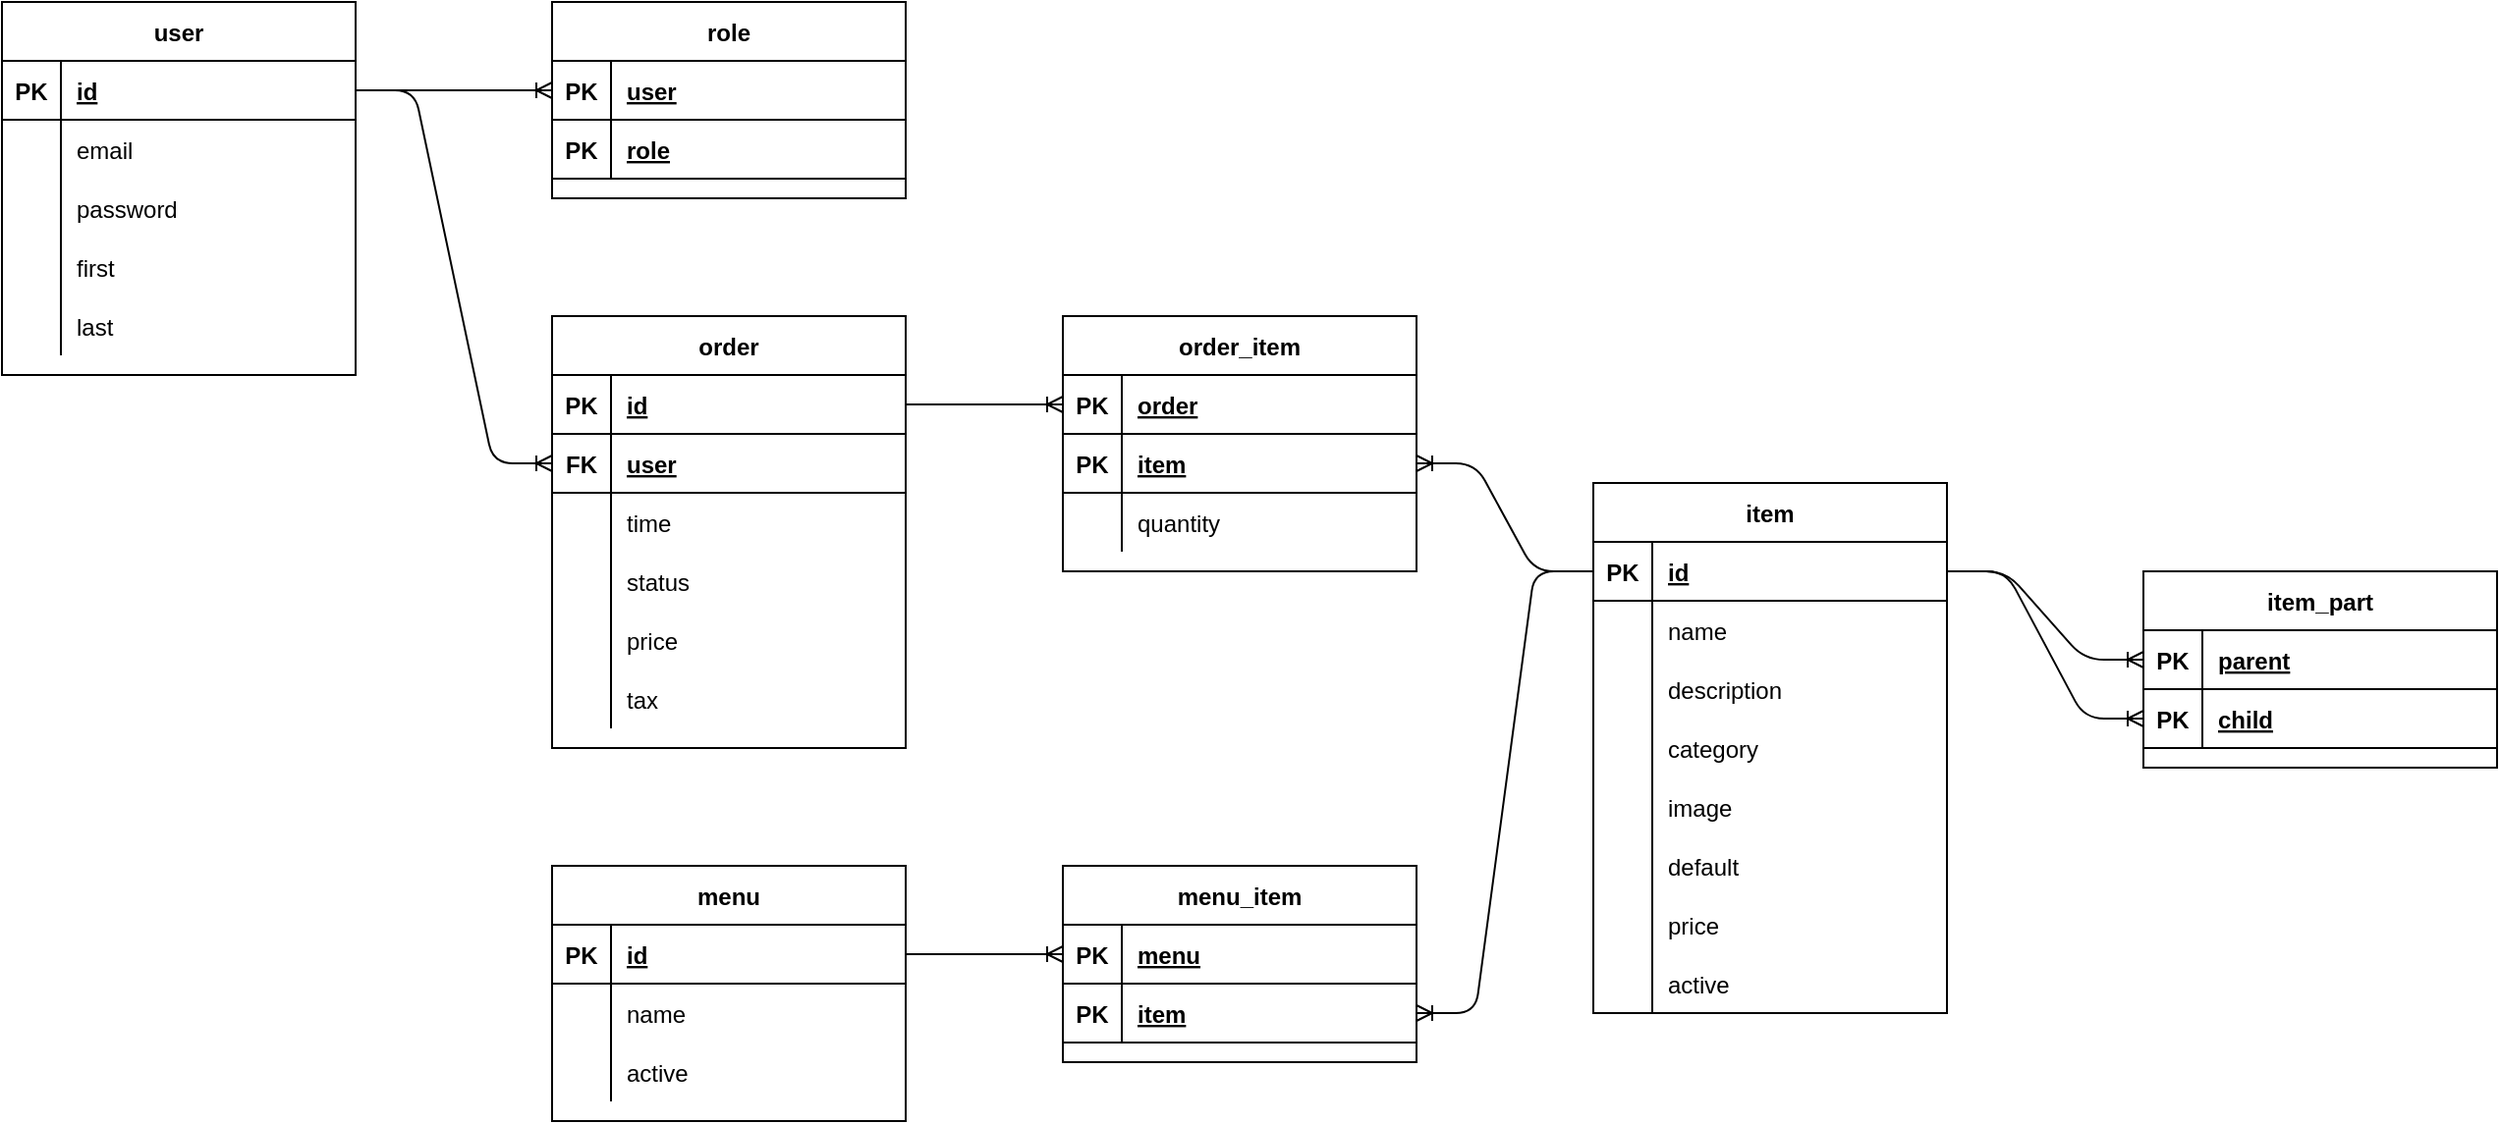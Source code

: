<mxfile version="14.5.3" type="device"><diagram id="1wV1nHB5iCKeZx3XN_5K" name="Page-1"><mxGraphModel dx="1422" dy="792" grid="1" gridSize="10" guides="1" tooltips="1" connect="1" arrows="1" fold="1" page="1" pageScale="1" pageWidth="1400" pageHeight="850" math="0" shadow="0"><root><mxCell id="0"/><mxCell id="1" parent="0"/><mxCell id="o7o3BNWKt_N_xasOUHWa-1" value="user" style="shape=table;startSize=30;container=1;collapsible=1;childLayout=tableLayout;fixedRows=1;rowLines=0;fontStyle=1;align=center;resizeLast=1;" parent="1" vertex="1"><mxGeometry x="80" y="40" width="180" height="190" as="geometry"/></mxCell><mxCell id="o7o3BNWKt_N_xasOUHWa-2" value="" style="shape=partialRectangle;collapsible=0;dropTarget=0;pointerEvents=0;fillColor=none;top=0;left=0;bottom=1;right=0;points=[[0,0.5],[1,0.5]];portConstraint=eastwest;" parent="o7o3BNWKt_N_xasOUHWa-1" vertex="1"><mxGeometry y="30" width="180" height="30" as="geometry"/></mxCell><mxCell id="o7o3BNWKt_N_xasOUHWa-3" value="PK" style="shape=partialRectangle;connectable=0;fillColor=none;top=0;left=0;bottom=0;right=0;fontStyle=1;overflow=hidden;" parent="o7o3BNWKt_N_xasOUHWa-2" vertex="1"><mxGeometry width="30" height="30" as="geometry"/></mxCell><mxCell id="o7o3BNWKt_N_xasOUHWa-4" value="id" style="shape=partialRectangle;connectable=0;fillColor=none;top=0;left=0;bottom=0;right=0;align=left;spacingLeft=6;fontStyle=5;overflow=hidden;" parent="o7o3BNWKt_N_xasOUHWa-2" vertex="1"><mxGeometry x="30" width="150" height="30" as="geometry"/></mxCell><mxCell id="o7o3BNWKt_N_xasOUHWa-5" value="" style="shape=partialRectangle;collapsible=0;dropTarget=0;pointerEvents=0;fillColor=none;top=0;left=0;bottom=0;right=0;points=[[0,0.5],[1,0.5]];portConstraint=eastwest;" parent="o7o3BNWKt_N_xasOUHWa-1" vertex="1"><mxGeometry y="60" width="180" height="30" as="geometry"/></mxCell><mxCell id="o7o3BNWKt_N_xasOUHWa-6" value="" style="shape=partialRectangle;connectable=0;fillColor=none;top=0;left=0;bottom=0;right=0;editable=1;overflow=hidden;" parent="o7o3BNWKt_N_xasOUHWa-5" vertex="1"><mxGeometry width="30" height="30" as="geometry"/></mxCell><mxCell id="o7o3BNWKt_N_xasOUHWa-7" value="email" style="shape=partialRectangle;connectable=0;fillColor=none;top=0;left=0;bottom=0;right=0;align=left;spacingLeft=6;overflow=hidden;" parent="o7o3BNWKt_N_xasOUHWa-5" vertex="1"><mxGeometry x="30" width="150" height="30" as="geometry"/></mxCell><mxCell id="D9ulH4-ayG-7KfCBfptb-1" style="shape=partialRectangle;collapsible=0;dropTarget=0;pointerEvents=0;fillColor=none;top=0;left=0;bottom=0;right=0;points=[[0,0.5],[1,0.5]];portConstraint=eastwest;" vertex="1" parent="o7o3BNWKt_N_xasOUHWa-1"><mxGeometry y="90" width="180" height="30" as="geometry"/></mxCell><mxCell id="D9ulH4-ayG-7KfCBfptb-2" style="shape=partialRectangle;connectable=0;fillColor=none;top=0;left=0;bottom=0;right=0;editable=1;overflow=hidden;" vertex="1" parent="D9ulH4-ayG-7KfCBfptb-1"><mxGeometry width="30" height="30" as="geometry"/></mxCell><mxCell id="D9ulH4-ayG-7KfCBfptb-3" value="password" style="shape=partialRectangle;connectable=0;fillColor=none;top=0;left=0;bottom=0;right=0;align=left;spacingLeft=6;overflow=hidden;" vertex="1" parent="D9ulH4-ayG-7KfCBfptb-1"><mxGeometry x="30" width="150" height="30" as="geometry"/></mxCell><mxCell id="o7o3BNWKt_N_xasOUHWa-8" value="" style="shape=partialRectangle;collapsible=0;dropTarget=0;pointerEvents=0;fillColor=none;top=0;left=0;bottom=0;right=0;points=[[0,0.5],[1,0.5]];portConstraint=eastwest;" parent="o7o3BNWKt_N_xasOUHWa-1" vertex="1"><mxGeometry y="120" width="180" height="30" as="geometry"/></mxCell><mxCell id="o7o3BNWKt_N_xasOUHWa-9" value="" style="shape=partialRectangle;connectable=0;fillColor=none;top=0;left=0;bottom=0;right=0;editable=1;overflow=hidden;" parent="o7o3BNWKt_N_xasOUHWa-8" vertex="1"><mxGeometry width="30" height="30" as="geometry"/></mxCell><mxCell id="o7o3BNWKt_N_xasOUHWa-10" value="first" style="shape=partialRectangle;connectable=0;fillColor=none;top=0;left=0;bottom=0;right=0;align=left;spacingLeft=6;overflow=hidden;" parent="o7o3BNWKt_N_xasOUHWa-8" vertex="1"><mxGeometry x="30" width="150" height="30" as="geometry"/></mxCell><mxCell id="o7o3BNWKt_N_xasOUHWa-11" value="" style="shape=partialRectangle;collapsible=0;dropTarget=0;pointerEvents=0;fillColor=none;top=0;left=0;bottom=0;right=0;points=[[0,0.5],[1,0.5]];portConstraint=eastwest;" parent="o7o3BNWKt_N_xasOUHWa-1" vertex="1"><mxGeometry y="150" width="180" height="30" as="geometry"/></mxCell><mxCell id="o7o3BNWKt_N_xasOUHWa-12" value="" style="shape=partialRectangle;connectable=0;fillColor=none;top=0;left=0;bottom=0;right=0;editable=1;overflow=hidden;" parent="o7o3BNWKt_N_xasOUHWa-11" vertex="1"><mxGeometry width="30" height="30" as="geometry"/></mxCell><mxCell id="o7o3BNWKt_N_xasOUHWa-13" value="last" style="shape=partialRectangle;connectable=0;fillColor=none;top=0;left=0;bottom=0;right=0;align=left;spacingLeft=6;overflow=hidden;" parent="o7o3BNWKt_N_xasOUHWa-11" vertex="1"><mxGeometry x="30" width="150" height="30" as="geometry"/></mxCell><mxCell id="o7o3BNWKt_N_xasOUHWa-14" value="role" style="shape=table;startSize=30;container=1;collapsible=1;childLayout=tableLayout;fixedRows=1;rowLines=0;fontStyle=1;align=center;resizeLast=1;" parent="1" vertex="1"><mxGeometry x="360" y="40" width="180" height="100" as="geometry"/></mxCell><mxCell id="o7o3BNWKt_N_xasOUHWa-15" value="" style="shape=partialRectangle;collapsible=0;dropTarget=0;pointerEvents=0;fillColor=none;top=0;left=0;bottom=1;right=0;points=[[0,0.5],[1,0.5]];portConstraint=eastwest;" parent="o7o3BNWKt_N_xasOUHWa-14" vertex="1"><mxGeometry y="30" width="180" height="30" as="geometry"/></mxCell><mxCell id="o7o3BNWKt_N_xasOUHWa-16" value="PK" style="shape=partialRectangle;connectable=0;fillColor=none;top=0;left=0;bottom=0;right=0;fontStyle=1;overflow=hidden;" parent="o7o3BNWKt_N_xasOUHWa-15" vertex="1"><mxGeometry width="30" height="30" as="geometry"/></mxCell><mxCell id="o7o3BNWKt_N_xasOUHWa-17" value="user" style="shape=partialRectangle;connectable=0;fillColor=none;top=0;left=0;bottom=0;right=0;align=left;spacingLeft=6;fontStyle=5;overflow=hidden;" parent="o7o3BNWKt_N_xasOUHWa-15" vertex="1"><mxGeometry x="30" width="150" height="30" as="geometry"/></mxCell><mxCell id="o7o3BNWKt_N_xasOUHWa-27" style="shape=partialRectangle;collapsible=0;dropTarget=0;pointerEvents=0;fillColor=none;top=0;left=0;bottom=1;right=0;points=[[0,0.5],[1,0.5]];portConstraint=eastwest;" parent="o7o3BNWKt_N_xasOUHWa-14" vertex="1"><mxGeometry y="60" width="180" height="30" as="geometry"/></mxCell><mxCell id="o7o3BNWKt_N_xasOUHWa-28" value="PK" style="shape=partialRectangle;connectable=0;fillColor=none;top=0;left=0;bottom=0;right=0;fontStyle=1;overflow=hidden;" parent="o7o3BNWKt_N_xasOUHWa-27" vertex="1"><mxGeometry width="30" height="30" as="geometry"/></mxCell><mxCell id="o7o3BNWKt_N_xasOUHWa-29" value="role" style="shape=partialRectangle;connectable=0;fillColor=none;top=0;left=0;bottom=0;right=0;align=left;spacingLeft=6;fontStyle=5;overflow=hidden;" parent="o7o3BNWKt_N_xasOUHWa-27" vertex="1"><mxGeometry x="30" width="150" height="30" as="geometry"/></mxCell><mxCell id="o7o3BNWKt_N_xasOUHWa-30" value="order" style="shape=table;startSize=30;container=1;collapsible=1;childLayout=tableLayout;fixedRows=1;rowLines=0;fontStyle=1;align=center;resizeLast=1;" parent="1" vertex="1"><mxGeometry x="360" y="200" width="180" height="220" as="geometry"/></mxCell><mxCell id="o7o3BNWKt_N_xasOUHWa-31" value="" style="shape=partialRectangle;collapsible=0;dropTarget=0;pointerEvents=0;fillColor=none;top=0;left=0;bottom=1;right=0;points=[[0,0.5],[1,0.5]];portConstraint=eastwest;" parent="o7o3BNWKt_N_xasOUHWa-30" vertex="1"><mxGeometry y="30" width="180" height="30" as="geometry"/></mxCell><mxCell id="o7o3BNWKt_N_xasOUHWa-32" value="PK" style="shape=partialRectangle;connectable=0;fillColor=none;top=0;left=0;bottom=0;right=0;fontStyle=1;overflow=hidden;" parent="o7o3BNWKt_N_xasOUHWa-31" vertex="1"><mxGeometry width="30" height="30" as="geometry"/></mxCell><mxCell id="o7o3BNWKt_N_xasOUHWa-33" value="id" style="shape=partialRectangle;connectable=0;fillColor=none;top=0;left=0;bottom=0;right=0;align=left;spacingLeft=6;fontStyle=5;overflow=hidden;" parent="o7o3BNWKt_N_xasOUHWa-31" vertex="1"><mxGeometry x="30" width="150" height="30" as="geometry"/></mxCell><mxCell id="o7o3BNWKt_N_xasOUHWa-43" style="shape=partialRectangle;collapsible=0;dropTarget=0;pointerEvents=0;fillColor=none;top=0;left=0;bottom=1;right=0;points=[[0,0.5],[1,0.5]];portConstraint=eastwest;" parent="o7o3BNWKt_N_xasOUHWa-30" vertex="1"><mxGeometry y="60" width="180" height="30" as="geometry"/></mxCell><mxCell id="o7o3BNWKt_N_xasOUHWa-44" value="FK" style="shape=partialRectangle;connectable=0;fillColor=none;top=0;left=0;bottom=0;right=0;fontStyle=1;overflow=hidden;" parent="o7o3BNWKt_N_xasOUHWa-43" vertex="1"><mxGeometry width="30" height="30" as="geometry"/></mxCell><mxCell id="o7o3BNWKt_N_xasOUHWa-45" value="user" style="shape=partialRectangle;connectable=0;fillColor=none;top=0;left=0;bottom=0;right=0;align=left;spacingLeft=6;fontStyle=5;overflow=hidden;" parent="o7o3BNWKt_N_xasOUHWa-43" vertex="1"><mxGeometry x="30" width="150" height="30" as="geometry"/></mxCell><mxCell id="o7o3BNWKt_N_xasOUHWa-34" value="" style="shape=partialRectangle;collapsible=0;dropTarget=0;pointerEvents=0;fillColor=none;top=0;left=0;bottom=0;right=0;points=[[0,0.5],[1,0.5]];portConstraint=eastwest;" parent="o7o3BNWKt_N_xasOUHWa-30" vertex="1"><mxGeometry y="90" width="180" height="30" as="geometry"/></mxCell><mxCell id="o7o3BNWKt_N_xasOUHWa-35" value="" style="shape=partialRectangle;connectable=0;fillColor=none;top=0;left=0;bottom=0;right=0;editable=1;overflow=hidden;" parent="o7o3BNWKt_N_xasOUHWa-34" vertex="1"><mxGeometry width="30" height="30" as="geometry"/></mxCell><mxCell id="o7o3BNWKt_N_xasOUHWa-36" value="time" style="shape=partialRectangle;connectable=0;fillColor=none;top=0;left=0;bottom=0;right=0;align=left;spacingLeft=6;overflow=hidden;" parent="o7o3BNWKt_N_xasOUHWa-34" vertex="1"><mxGeometry x="30" width="150" height="30" as="geometry"/></mxCell><mxCell id="o7o3BNWKt_N_xasOUHWa-37" value="" style="shape=partialRectangle;collapsible=0;dropTarget=0;pointerEvents=0;fillColor=none;top=0;left=0;bottom=0;right=0;points=[[0,0.5],[1,0.5]];portConstraint=eastwest;" parent="o7o3BNWKt_N_xasOUHWa-30" vertex="1"><mxGeometry y="120" width="180" height="30" as="geometry"/></mxCell><mxCell id="o7o3BNWKt_N_xasOUHWa-38" value="" style="shape=partialRectangle;connectable=0;fillColor=none;top=0;left=0;bottom=0;right=0;editable=1;overflow=hidden;" parent="o7o3BNWKt_N_xasOUHWa-37" vertex="1"><mxGeometry width="30" height="30" as="geometry"/></mxCell><mxCell id="o7o3BNWKt_N_xasOUHWa-39" value="status" style="shape=partialRectangle;connectable=0;fillColor=none;top=0;left=0;bottom=0;right=0;align=left;spacingLeft=6;overflow=hidden;" parent="o7o3BNWKt_N_xasOUHWa-37" vertex="1"><mxGeometry x="30" width="150" height="30" as="geometry"/></mxCell><mxCell id="o7o3BNWKt_N_xasOUHWa-40" value="" style="shape=partialRectangle;collapsible=0;dropTarget=0;pointerEvents=0;fillColor=none;top=0;left=0;bottom=0;right=0;points=[[0,0.5],[1,0.5]];portConstraint=eastwest;" parent="o7o3BNWKt_N_xasOUHWa-30" vertex="1"><mxGeometry y="150" width="180" height="30" as="geometry"/></mxCell><mxCell id="o7o3BNWKt_N_xasOUHWa-41" value="" style="shape=partialRectangle;connectable=0;fillColor=none;top=0;left=0;bottom=0;right=0;editable=1;overflow=hidden;" parent="o7o3BNWKt_N_xasOUHWa-40" vertex="1"><mxGeometry width="30" height="30" as="geometry"/></mxCell><mxCell id="o7o3BNWKt_N_xasOUHWa-42" value="price" style="shape=partialRectangle;connectable=0;fillColor=none;top=0;left=0;bottom=0;right=0;align=left;spacingLeft=6;overflow=hidden;" parent="o7o3BNWKt_N_xasOUHWa-40" vertex="1"><mxGeometry x="30" width="150" height="30" as="geometry"/></mxCell><mxCell id="o7o3BNWKt_N_xasOUHWa-46" style="shape=partialRectangle;collapsible=0;dropTarget=0;pointerEvents=0;fillColor=none;top=0;left=0;bottom=0;right=0;points=[[0,0.5],[1,0.5]];portConstraint=eastwest;" parent="o7o3BNWKt_N_xasOUHWa-30" vertex="1"><mxGeometry y="180" width="180" height="30" as="geometry"/></mxCell><mxCell id="o7o3BNWKt_N_xasOUHWa-47" style="shape=partialRectangle;connectable=0;fillColor=none;top=0;left=0;bottom=0;right=0;editable=1;overflow=hidden;" parent="o7o3BNWKt_N_xasOUHWa-46" vertex="1"><mxGeometry width="30" height="30" as="geometry"/></mxCell><mxCell id="o7o3BNWKt_N_xasOUHWa-48" value="tax" style="shape=partialRectangle;connectable=0;fillColor=none;top=0;left=0;bottom=0;right=0;align=left;spacingLeft=6;overflow=hidden;" parent="o7o3BNWKt_N_xasOUHWa-46" vertex="1"><mxGeometry x="30" width="150" height="30" as="geometry"/></mxCell><mxCell id="o7o3BNWKt_N_xasOUHWa-65" value="menu_item" style="shape=table;startSize=30;container=1;collapsible=1;childLayout=tableLayout;fixedRows=1;rowLines=0;fontStyle=1;align=center;resizeLast=1;" parent="1" vertex="1"><mxGeometry x="620" y="480" width="180" height="100" as="geometry"/></mxCell><mxCell id="o7o3BNWKt_N_xasOUHWa-66" value="" style="shape=partialRectangle;collapsible=0;dropTarget=0;pointerEvents=0;fillColor=none;top=0;left=0;bottom=1;right=0;points=[[0,0.5],[1,0.5]];portConstraint=eastwest;" parent="o7o3BNWKt_N_xasOUHWa-65" vertex="1"><mxGeometry y="30" width="180" height="30" as="geometry"/></mxCell><mxCell id="o7o3BNWKt_N_xasOUHWa-67" value="PK" style="shape=partialRectangle;connectable=0;fillColor=none;top=0;left=0;bottom=0;right=0;fontStyle=1;overflow=hidden;" parent="o7o3BNWKt_N_xasOUHWa-66" vertex="1"><mxGeometry width="30" height="30" as="geometry"/></mxCell><mxCell id="o7o3BNWKt_N_xasOUHWa-68" value="menu" style="shape=partialRectangle;connectable=0;fillColor=none;top=0;left=0;bottom=0;right=0;align=left;spacingLeft=6;fontStyle=5;overflow=hidden;" parent="o7o3BNWKt_N_xasOUHWa-66" vertex="1"><mxGeometry x="30" width="150" height="30" as="geometry"/></mxCell><mxCell id="o7o3BNWKt_N_xasOUHWa-69" style="shape=partialRectangle;collapsible=0;dropTarget=0;pointerEvents=0;fillColor=none;top=0;left=0;bottom=1;right=0;points=[[0,0.5],[1,0.5]];portConstraint=eastwest;" parent="o7o3BNWKt_N_xasOUHWa-65" vertex="1"><mxGeometry y="60" width="180" height="30" as="geometry"/></mxCell><mxCell id="o7o3BNWKt_N_xasOUHWa-70" value="PK" style="shape=partialRectangle;connectable=0;fillColor=none;top=0;left=0;bottom=0;right=0;fontStyle=1;overflow=hidden;" parent="o7o3BNWKt_N_xasOUHWa-69" vertex="1"><mxGeometry width="30" height="30" as="geometry"/></mxCell><mxCell id="o7o3BNWKt_N_xasOUHWa-71" value="item" style="shape=partialRectangle;connectable=0;fillColor=none;top=0;left=0;bottom=0;right=0;align=left;spacingLeft=6;fontStyle=5;overflow=hidden;" parent="o7o3BNWKt_N_xasOUHWa-69" vertex="1"><mxGeometry x="30" width="150" height="30" as="geometry"/></mxCell><mxCell id="o7o3BNWKt_N_xasOUHWa-72" value="item" style="shape=table;startSize=30;container=1;collapsible=1;childLayout=tableLayout;fixedRows=1;rowLines=0;fontStyle=1;align=center;resizeLast=1;" parent="1" vertex="1"><mxGeometry x="890" y="285" width="180" height="270" as="geometry"/></mxCell><mxCell id="o7o3BNWKt_N_xasOUHWa-73" value="" style="shape=partialRectangle;collapsible=0;dropTarget=0;pointerEvents=0;fillColor=none;top=0;left=0;bottom=1;right=0;points=[[0,0.5],[1,0.5]];portConstraint=eastwest;" parent="o7o3BNWKt_N_xasOUHWa-72" vertex="1"><mxGeometry y="30" width="180" height="30" as="geometry"/></mxCell><mxCell id="o7o3BNWKt_N_xasOUHWa-74" value="PK" style="shape=partialRectangle;connectable=0;fillColor=none;top=0;left=0;bottom=0;right=0;fontStyle=1;overflow=hidden;" parent="o7o3BNWKt_N_xasOUHWa-73" vertex="1"><mxGeometry width="30" height="30" as="geometry"/></mxCell><mxCell id="o7o3BNWKt_N_xasOUHWa-75" value="id" style="shape=partialRectangle;connectable=0;fillColor=none;top=0;left=0;bottom=0;right=0;align=left;spacingLeft=6;fontStyle=5;overflow=hidden;" parent="o7o3BNWKt_N_xasOUHWa-73" vertex="1"><mxGeometry x="30" width="150" height="30" as="geometry"/></mxCell><mxCell id="o7o3BNWKt_N_xasOUHWa-76" value="" style="shape=partialRectangle;collapsible=0;dropTarget=0;pointerEvents=0;fillColor=none;top=0;left=0;bottom=0;right=0;points=[[0,0.5],[1,0.5]];portConstraint=eastwest;" parent="o7o3BNWKt_N_xasOUHWa-72" vertex="1"><mxGeometry y="60" width="180" height="30" as="geometry"/></mxCell><mxCell id="o7o3BNWKt_N_xasOUHWa-77" value="" style="shape=partialRectangle;connectable=0;fillColor=none;top=0;left=0;bottom=0;right=0;editable=1;overflow=hidden;" parent="o7o3BNWKt_N_xasOUHWa-76" vertex="1"><mxGeometry width="30" height="30" as="geometry"/></mxCell><mxCell id="o7o3BNWKt_N_xasOUHWa-78" value="name" style="shape=partialRectangle;connectable=0;fillColor=none;top=0;left=0;bottom=0;right=0;align=left;spacingLeft=6;overflow=hidden;" parent="o7o3BNWKt_N_xasOUHWa-76" vertex="1"><mxGeometry x="30" width="150" height="30" as="geometry"/></mxCell><mxCell id="D9ulH4-ayG-7KfCBfptb-22" style="shape=partialRectangle;collapsible=0;dropTarget=0;pointerEvents=0;fillColor=none;top=0;left=0;bottom=0;right=0;points=[[0,0.5],[1,0.5]];portConstraint=eastwest;" vertex="1" parent="o7o3BNWKt_N_xasOUHWa-72"><mxGeometry y="90" width="180" height="30" as="geometry"/></mxCell><mxCell id="D9ulH4-ayG-7KfCBfptb-23" style="shape=partialRectangle;connectable=0;fillColor=none;top=0;left=0;bottom=0;right=0;editable=1;overflow=hidden;" vertex="1" parent="D9ulH4-ayG-7KfCBfptb-22"><mxGeometry width="30" height="30" as="geometry"/></mxCell><mxCell id="D9ulH4-ayG-7KfCBfptb-24" value="description" style="shape=partialRectangle;connectable=0;fillColor=none;top=0;left=0;bottom=0;right=0;align=left;spacingLeft=6;overflow=hidden;" vertex="1" parent="D9ulH4-ayG-7KfCBfptb-22"><mxGeometry x="30" width="150" height="30" as="geometry"/></mxCell><mxCell id="o7o3BNWKt_N_xasOUHWa-79" value="" style="shape=partialRectangle;collapsible=0;dropTarget=0;pointerEvents=0;fillColor=none;top=0;left=0;bottom=0;right=0;points=[[0,0.5],[1,0.5]];portConstraint=eastwest;" parent="o7o3BNWKt_N_xasOUHWa-72" vertex="1"><mxGeometry y="120" width="180" height="30" as="geometry"/></mxCell><mxCell id="o7o3BNWKt_N_xasOUHWa-80" value="" style="shape=partialRectangle;connectable=0;fillColor=none;top=0;left=0;bottom=0;right=0;editable=1;overflow=hidden;" parent="o7o3BNWKt_N_xasOUHWa-79" vertex="1"><mxGeometry width="30" height="30" as="geometry"/></mxCell><mxCell id="o7o3BNWKt_N_xasOUHWa-81" value="category" style="shape=partialRectangle;connectable=0;fillColor=none;top=0;left=0;bottom=0;right=0;align=left;spacingLeft=6;overflow=hidden;" parent="o7o3BNWKt_N_xasOUHWa-79" vertex="1"><mxGeometry x="30" width="150" height="30" as="geometry"/></mxCell><mxCell id="o7o3BNWKt_N_xasOUHWa-140" style="shape=partialRectangle;collapsible=0;dropTarget=0;pointerEvents=0;fillColor=none;top=0;left=0;bottom=0;right=0;points=[[0,0.5],[1,0.5]];portConstraint=eastwest;" parent="o7o3BNWKt_N_xasOUHWa-72" vertex="1"><mxGeometry y="150" width="180" height="30" as="geometry"/></mxCell><mxCell id="o7o3BNWKt_N_xasOUHWa-141" style="shape=partialRectangle;connectable=0;fillColor=none;top=0;left=0;bottom=0;right=0;editable=1;overflow=hidden;" parent="o7o3BNWKt_N_xasOUHWa-140" vertex="1"><mxGeometry width="30" height="30" as="geometry"/></mxCell><mxCell id="o7o3BNWKt_N_xasOUHWa-142" value="image" style="shape=partialRectangle;connectable=0;fillColor=none;top=0;left=0;bottom=0;right=0;align=left;spacingLeft=6;overflow=hidden;" parent="o7o3BNWKt_N_xasOUHWa-140" vertex="1"><mxGeometry x="30" width="150" height="30" as="geometry"/></mxCell><mxCell id="o7o3BNWKt_N_xasOUHWa-137" style="shape=partialRectangle;collapsible=0;dropTarget=0;pointerEvents=0;fillColor=none;top=0;left=0;bottom=0;right=0;points=[[0,0.5],[1,0.5]];portConstraint=eastwest;" parent="o7o3BNWKt_N_xasOUHWa-72" vertex="1"><mxGeometry y="180" width="180" height="30" as="geometry"/></mxCell><mxCell id="o7o3BNWKt_N_xasOUHWa-138" style="shape=partialRectangle;connectable=0;fillColor=none;top=0;left=0;bottom=0;right=0;editable=1;overflow=hidden;" parent="o7o3BNWKt_N_xasOUHWa-137" vertex="1"><mxGeometry width="30" height="30" as="geometry"/></mxCell><mxCell id="o7o3BNWKt_N_xasOUHWa-139" value="default" style="shape=partialRectangle;connectable=0;fillColor=none;top=0;left=0;bottom=0;right=0;align=left;spacingLeft=6;overflow=hidden;" parent="o7o3BNWKt_N_xasOUHWa-137" vertex="1"><mxGeometry x="30" width="150" height="30" as="geometry"/></mxCell><mxCell id="o7o3BNWKt_N_xasOUHWa-82" value="" style="shape=partialRectangle;collapsible=0;dropTarget=0;pointerEvents=0;fillColor=none;top=0;left=0;bottom=0;right=0;points=[[0,0.5],[1,0.5]];portConstraint=eastwest;" parent="o7o3BNWKt_N_xasOUHWa-72" vertex="1"><mxGeometry y="210" width="180" height="30" as="geometry"/></mxCell><mxCell id="o7o3BNWKt_N_xasOUHWa-83" value="" style="shape=partialRectangle;connectable=0;fillColor=none;top=0;left=0;bottom=0;right=0;editable=1;overflow=hidden;" parent="o7o3BNWKt_N_xasOUHWa-82" vertex="1"><mxGeometry width="30" height="30" as="geometry"/></mxCell><mxCell id="o7o3BNWKt_N_xasOUHWa-84" value="price" style="shape=partialRectangle;connectable=0;fillColor=none;top=0;left=0;bottom=0;right=0;align=left;spacingLeft=6;overflow=hidden;" parent="o7o3BNWKt_N_xasOUHWa-82" vertex="1"><mxGeometry x="30" width="150" height="30" as="geometry"/></mxCell><mxCell id="o7o3BNWKt_N_xasOUHWa-125" style="shape=partialRectangle;collapsible=0;dropTarget=0;pointerEvents=0;fillColor=none;top=0;left=0;bottom=0;right=0;points=[[0,0.5],[1,0.5]];portConstraint=eastwest;" parent="o7o3BNWKt_N_xasOUHWa-72" vertex="1"><mxGeometry y="240" width="180" height="30" as="geometry"/></mxCell><mxCell id="o7o3BNWKt_N_xasOUHWa-126" style="shape=partialRectangle;connectable=0;fillColor=none;top=0;left=0;bottom=0;right=0;editable=1;overflow=hidden;" parent="o7o3BNWKt_N_xasOUHWa-125" vertex="1"><mxGeometry width="30" height="30" as="geometry"/></mxCell><mxCell id="o7o3BNWKt_N_xasOUHWa-127" value="active" style="shape=partialRectangle;connectable=0;fillColor=none;top=0;left=0;bottom=0;right=0;align=left;spacingLeft=6;overflow=hidden;" parent="o7o3BNWKt_N_xasOUHWa-125" vertex="1"><mxGeometry x="30" width="150" height="30" as="geometry"/></mxCell><mxCell id="o7o3BNWKt_N_xasOUHWa-88" value="order_item" style="shape=table;startSize=30;container=1;collapsible=1;childLayout=tableLayout;fixedRows=1;rowLines=0;fontStyle=1;align=center;resizeLast=1;" parent="1" vertex="1"><mxGeometry x="620" y="200" width="180" height="130" as="geometry"/></mxCell><mxCell id="o7o3BNWKt_N_xasOUHWa-89" value="" style="shape=partialRectangle;collapsible=0;dropTarget=0;pointerEvents=0;fillColor=none;top=0;left=0;bottom=1;right=0;points=[[0,0.5],[1,0.5]];portConstraint=eastwest;" parent="o7o3BNWKt_N_xasOUHWa-88" vertex="1"><mxGeometry y="30" width="180" height="30" as="geometry"/></mxCell><mxCell id="o7o3BNWKt_N_xasOUHWa-90" value="PK" style="shape=partialRectangle;connectable=0;fillColor=none;top=0;left=0;bottom=0;right=0;fontStyle=1;overflow=hidden;" parent="o7o3BNWKt_N_xasOUHWa-89" vertex="1"><mxGeometry width="30" height="30" as="geometry"/></mxCell><mxCell id="o7o3BNWKt_N_xasOUHWa-91" value="order" style="shape=partialRectangle;connectable=0;fillColor=none;top=0;left=0;bottom=0;right=0;align=left;spacingLeft=6;fontStyle=5;overflow=hidden;" parent="o7o3BNWKt_N_xasOUHWa-89" vertex="1"><mxGeometry x="30" width="150" height="30" as="geometry"/></mxCell><mxCell id="o7o3BNWKt_N_xasOUHWa-101" style="shape=partialRectangle;collapsible=0;dropTarget=0;pointerEvents=0;fillColor=none;top=0;left=0;bottom=1;right=0;points=[[0,0.5],[1,0.5]];portConstraint=eastwest;" parent="o7o3BNWKt_N_xasOUHWa-88" vertex="1"><mxGeometry y="60" width="180" height="30" as="geometry"/></mxCell><mxCell id="o7o3BNWKt_N_xasOUHWa-102" value="PK" style="shape=partialRectangle;connectable=0;fillColor=none;top=0;left=0;bottom=0;right=0;fontStyle=1;overflow=hidden;" parent="o7o3BNWKt_N_xasOUHWa-101" vertex="1"><mxGeometry width="30" height="30" as="geometry"/></mxCell><mxCell id="o7o3BNWKt_N_xasOUHWa-103" value="item" style="shape=partialRectangle;connectable=0;fillColor=none;top=0;left=0;bottom=0;right=0;align=left;spacingLeft=6;fontStyle=5;overflow=hidden;" parent="o7o3BNWKt_N_xasOUHWa-101" vertex="1"><mxGeometry x="30" width="150" height="30" as="geometry"/></mxCell><mxCell id="o7o3BNWKt_N_xasOUHWa-98" value="" style="shape=partialRectangle;collapsible=0;dropTarget=0;pointerEvents=0;fillColor=none;top=0;left=0;bottom=0;right=0;points=[[0,0.5],[1,0.5]];portConstraint=eastwest;" parent="o7o3BNWKt_N_xasOUHWa-88" vertex="1"><mxGeometry y="90" width="180" height="30" as="geometry"/></mxCell><mxCell id="o7o3BNWKt_N_xasOUHWa-99" value="" style="shape=partialRectangle;connectable=0;fillColor=none;top=0;left=0;bottom=0;right=0;editable=1;overflow=hidden;" parent="o7o3BNWKt_N_xasOUHWa-98" vertex="1"><mxGeometry width="30" height="30" as="geometry"/></mxCell><mxCell id="o7o3BNWKt_N_xasOUHWa-100" value="quantity" style="shape=partialRectangle;connectable=0;fillColor=none;top=0;left=0;bottom=0;right=0;align=left;spacingLeft=6;overflow=hidden;" parent="o7o3BNWKt_N_xasOUHWa-98" vertex="1"><mxGeometry x="30" width="150" height="30" as="geometry"/></mxCell><mxCell id="o7o3BNWKt_N_xasOUHWa-110" value="" style="edgeStyle=entityRelationEdgeStyle;fontSize=12;html=1;endArrow=ERoneToMany;exitX=1;exitY=0.5;exitDx=0;exitDy=0;entryX=0;entryY=0.5;entryDx=0;entryDy=0;" parent="1" source="o7o3BNWKt_N_xasOUHWa-2" target="o7o3BNWKt_N_xasOUHWa-15" edge="1"><mxGeometry width="100" height="100" relative="1" as="geometry"><mxPoint x="300" y="440" as="sourcePoint"/><mxPoint x="400" y="340" as="targetPoint"/></mxGeometry></mxCell><mxCell id="o7o3BNWKt_N_xasOUHWa-111" value="" style="edgeStyle=entityRelationEdgeStyle;fontSize=12;html=1;endArrow=ERoneToMany;exitX=1;exitY=0.5;exitDx=0;exitDy=0;entryX=0;entryY=0.5;entryDx=0;entryDy=0;" parent="1" source="o7o3BNWKt_N_xasOUHWa-2" target="o7o3BNWKt_N_xasOUHWa-43" edge="1"><mxGeometry width="100" height="100" relative="1" as="geometry"><mxPoint x="200" y="470" as="sourcePoint"/><mxPoint x="300" y="370" as="targetPoint"/></mxGeometry></mxCell><mxCell id="o7o3BNWKt_N_xasOUHWa-112" value="menu" style="shape=table;startSize=30;container=1;collapsible=1;childLayout=tableLayout;fixedRows=1;rowLines=0;fontStyle=1;align=center;resizeLast=1;" parent="1" vertex="1"><mxGeometry x="360" y="480" width="180" height="130" as="geometry"/></mxCell><mxCell id="o7o3BNWKt_N_xasOUHWa-113" value="" style="shape=partialRectangle;collapsible=0;dropTarget=0;pointerEvents=0;fillColor=none;top=0;left=0;bottom=1;right=0;points=[[0,0.5],[1,0.5]];portConstraint=eastwest;" parent="o7o3BNWKt_N_xasOUHWa-112" vertex="1"><mxGeometry y="30" width="180" height="30" as="geometry"/></mxCell><mxCell id="o7o3BNWKt_N_xasOUHWa-114" value="PK" style="shape=partialRectangle;connectable=0;fillColor=none;top=0;left=0;bottom=0;right=0;fontStyle=1;overflow=hidden;" parent="o7o3BNWKt_N_xasOUHWa-113" vertex="1"><mxGeometry width="30" height="30" as="geometry"/></mxCell><mxCell id="o7o3BNWKt_N_xasOUHWa-115" value="id" style="shape=partialRectangle;connectable=0;fillColor=none;top=0;left=0;bottom=0;right=0;align=left;spacingLeft=6;fontStyle=5;overflow=hidden;" parent="o7o3BNWKt_N_xasOUHWa-113" vertex="1"><mxGeometry x="30" width="150" height="30" as="geometry"/></mxCell><mxCell id="o7o3BNWKt_N_xasOUHWa-116" value="" style="shape=partialRectangle;collapsible=0;dropTarget=0;pointerEvents=0;fillColor=none;top=0;left=0;bottom=0;right=0;points=[[0,0.5],[1,0.5]];portConstraint=eastwest;" parent="o7o3BNWKt_N_xasOUHWa-112" vertex="1"><mxGeometry y="60" width="180" height="30" as="geometry"/></mxCell><mxCell id="o7o3BNWKt_N_xasOUHWa-117" value="" style="shape=partialRectangle;connectable=0;fillColor=none;top=0;left=0;bottom=0;right=0;editable=1;overflow=hidden;" parent="o7o3BNWKt_N_xasOUHWa-116" vertex="1"><mxGeometry width="30" height="30" as="geometry"/></mxCell><mxCell id="o7o3BNWKt_N_xasOUHWa-118" value="name" style="shape=partialRectangle;connectable=0;fillColor=none;top=0;left=0;bottom=0;right=0;align=left;spacingLeft=6;overflow=hidden;" parent="o7o3BNWKt_N_xasOUHWa-116" vertex="1"><mxGeometry x="30" width="150" height="30" as="geometry"/></mxCell><mxCell id="o7o3BNWKt_N_xasOUHWa-128" style="shape=partialRectangle;collapsible=0;dropTarget=0;pointerEvents=0;fillColor=none;top=0;left=0;bottom=0;right=0;points=[[0,0.5],[1,0.5]];portConstraint=eastwest;" parent="o7o3BNWKt_N_xasOUHWa-112" vertex="1"><mxGeometry y="90" width="180" height="30" as="geometry"/></mxCell><mxCell id="o7o3BNWKt_N_xasOUHWa-129" style="shape=partialRectangle;connectable=0;fillColor=none;top=0;left=0;bottom=0;right=0;editable=1;overflow=hidden;" parent="o7o3BNWKt_N_xasOUHWa-128" vertex="1"><mxGeometry width="30" height="30" as="geometry"/></mxCell><mxCell id="o7o3BNWKt_N_xasOUHWa-130" value="active" style="shape=partialRectangle;connectable=0;fillColor=none;top=0;left=0;bottom=0;right=0;align=left;spacingLeft=6;overflow=hidden;" parent="o7o3BNWKt_N_xasOUHWa-128" vertex="1"><mxGeometry x="30" width="150" height="30" as="geometry"/></mxCell><mxCell id="o7o3BNWKt_N_xasOUHWa-131" value="" style="edgeStyle=entityRelationEdgeStyle;fontSize=12;html=1;endArrow=ERoneToMany;exitX=1;exitY=0.5;exitDx=0;exitDy=0;entryX=0;entryY=0.5;entryDx=0;entryDy=0;" parent="1" source="o7o3BNWKt_N_xasOUHWa-31" target="o7o3BNWKt_N_xasOUHWa-89" edge="1"><mxGeometry width="100" height="100" relative="1" as="geometry"><mxPoint x="650" y="470" as="sourcePoint"/><mxPoint x="750" y="370" as="targetPoint"/></mxGeometry></mxCell><mxCell id="o7o3BNWKt_N_xasOUHWa-132" value="" style="edgeStyle=entityRelationEdgeStyle;fontSize=12;html=1;endArrow=ERoneToMany;exitX=1;exitY=0.5;exitDx=0;exitDy=0;entryX=0;entryY=0.5;entryDx=0;entryDy=0;" parent="1" source="o7o3BNWKt_N_xasOUHWa-113" target="o7o3BNWKt_N_xasOUHWa-66" edge="1"><mxGeometry width="100" height="100" relative="1" as="geometry"><mxPoint x="630" y="710" as="sourcePoint"/><mxPoint x="730" y="610" as="targetPoint"/></mxGeometry></mxCell><mxCell id="o7o3BNWKt_N_xasOUHWa-135" value="" style="edgeStyle=entityRelationEdgeStyle;fontSize=12;html=1;endArrow=ERoneToMany;exitX=0;exitY=0.5;exitDx=0;exitDy=0;entryX=1;entryY=0.5;entryDx=0;entryDy=0;" parent="1" source="o7o3BNWKt_N_xasOUHWa-73" target="o7o3BNWKt_N_xasOUHWa-101" edge="1"><mxGeometry width="100" height="100" relative="1" as="geometry"><mxPoint x="980" y="590" as="sourcePoint"/><mxPoint x="870" y="380" as="targetPoint"/></mxGeometry></mxCell><mxCell id="o7o3BNWKt_N_xasOUHWa-136" value="" style="edgeStyle=entityRelationEdgeStyle;fontSize=12;html=1;endArrow=ERoneToMany;exitX=0;exitY=0.5;exitDx=0;exitDy=0;entryX=1;entryY=0.5;entryDx=0;entryDy=0;" parent="1" source="o7o3BNWKt_N_xasOUHWa-73" target="o7o3BNWKt_N_xasOUHWa-69" edge="1"><mxGeometry width="100" height="100" relative="1" as="geometry"><mxPoint x="960" y="335" as="sourcePoint"/><mxPoint x="810" y="285" as="targetPoint"/></mxGeometry></mxCell><mxCell id="D9ulH4-ayG-7KfCBfptb-4" value="item_part" style="shape=table;startSize=30;container=1;collapsible=1;childLayout=tableLayout;fixedRows=1;rowLines=0;fontStyle=1;align=center;resizeLast=1;" vertex="1" parent="1"><mxGeometry x="1170" y="330" width="180" height="100" as="geometry"/></mxCell><mxCell id="D9ulH4-ayG-7KfCBfptb-5" value="" style="shape=partialRectangle;collapsible=0;dropTarget=0;pointerEvents=0;fillColor=none;top=0;left=0;bottom=1;right=0;points=[[0,0.5],[1,0.5]];portConstraint=eastwest;" vertex="1" parent="D9ulH4-ayG-7KfCBfptb-4"><mxGeometry y="30" width="180" height="30" as="geometry"/></mxCell><mxCell id="D9ulH4-ayG-7KfCBfptb-6" value="PK" style="shape=partialRectangle;connectable=0;fillColor=none;top=0;left=0;bottom=0;right=0;fontStyle=1;overflow=hidden;" vertex="1" parent="D9ulH4-ayG-7KfCBfptb-5"><mxGeometry width="30" height="30" as="geometry"/></mxCell><mxCell id="D9ulH4-ayG-7KfCBfptb-7" value="parent" style="shape=partialRectangle;connectable=0;fillColor=none;top=0;left=0;bottom=0;right=0;align=left;spacingLeft=6;fontStyle=5;overflow=hidden;" vertex="1" parent="D9ulH4-ayG-7KfCBfptb-5"><mxGeometry x="30" width="150" height="30" as="geometry"/></mxCell><mxCell id="D9ulH4-ayG-7KfCBfptb-17" style="shape=partialRectangle;collapsible=0;dropTarget=0;pointerEvents=0;fillColor=none;top=0;left=0;bottom=1;right=0;points=[[0,0.5],[1,0.5]];portConstraint=eastwest;" vertex="1" parent="D9ulH4-ayG-7KfCBfptb-4"><mxGeometry y="60" width="180" height="30" as="geometry"/></mxCell><mxCell id="D9ulH4-ayG-7KfCBfptb-18" value="PK" style="shape=partialRectangle;connectable=0;fillColor=none;top=0;left=0;bottom=0;right=0;fontStyle=1;overflow=hidden;" vertex="1" parent="D9ulH4-ayG-7KfCBfptb-17"><mxGeometry width="30" height="30" as="geometry"/></mxCell><mxCell id="D9ulH4-ayG-7KfCBfptb-19" value="child" style="shape=partialRectangle;connectable=0;fillColor=none;top=0;left=0;bottom=0;right=0;align=left;spacingLeft=6;fontStyle=5;overflow=hidden;" vertex="1" parent="D9ulH4-ayG-7KfCBfptb-17"><mxGeometry x="30" width="150" height="30" as="geometry"/></mxCell><mxCell id="D9ulH4-ayG-7KfCBfptb-20" value="" style="edgeStyle=entityRelationEdgeStyle;fontSize=12;html=1;endArrow=ERoneToMany;exitX=1;exitY=0.5;exitDx=0;exitDy=0;entryX=0;entryY=0.5;entryDx=0;entryDy=0;" edge="1" parent="1" source="o7o3BNWKt_N_xasOUHWa-73" target="D9ulH4-ayG-7KfCBfptb-17"><mxGeometry width="100" height="100" relative="1" as="geometry"><mxPoint x="1110" y="350" as="sourcePoint"/><mxPoint x="1190" y="350" as="targetPoint"/></mxGeometry></mxCell><mxCell id="D9ulH4-ayG-7KfCBfptb-21" value="" style="edgeStyle=entityRelationEdgeStyle;fontSize=12;html=1;endArrow=ERoneToMany;exitX=1;exitY=0.5;exitDx=0;exitDy=0;entryX=0;entryY=0.5;entryDx=0;entryDy=0;" edge="1" parent="1" source="o7o3BNWKt_N_xasOUHWa-73" target="D9ulH4-ayG-7KfCBfptb-5"><mxGeometry width="100" height="100" relative="1" as="geometry"><mxPoint x="1080" y="340" as="sourcePoint"/><mxPoint x="1190" y="415" as="targetPoint"/></mxGeometry></mxCell></root></mxGraphModel></diagram></mxfile>